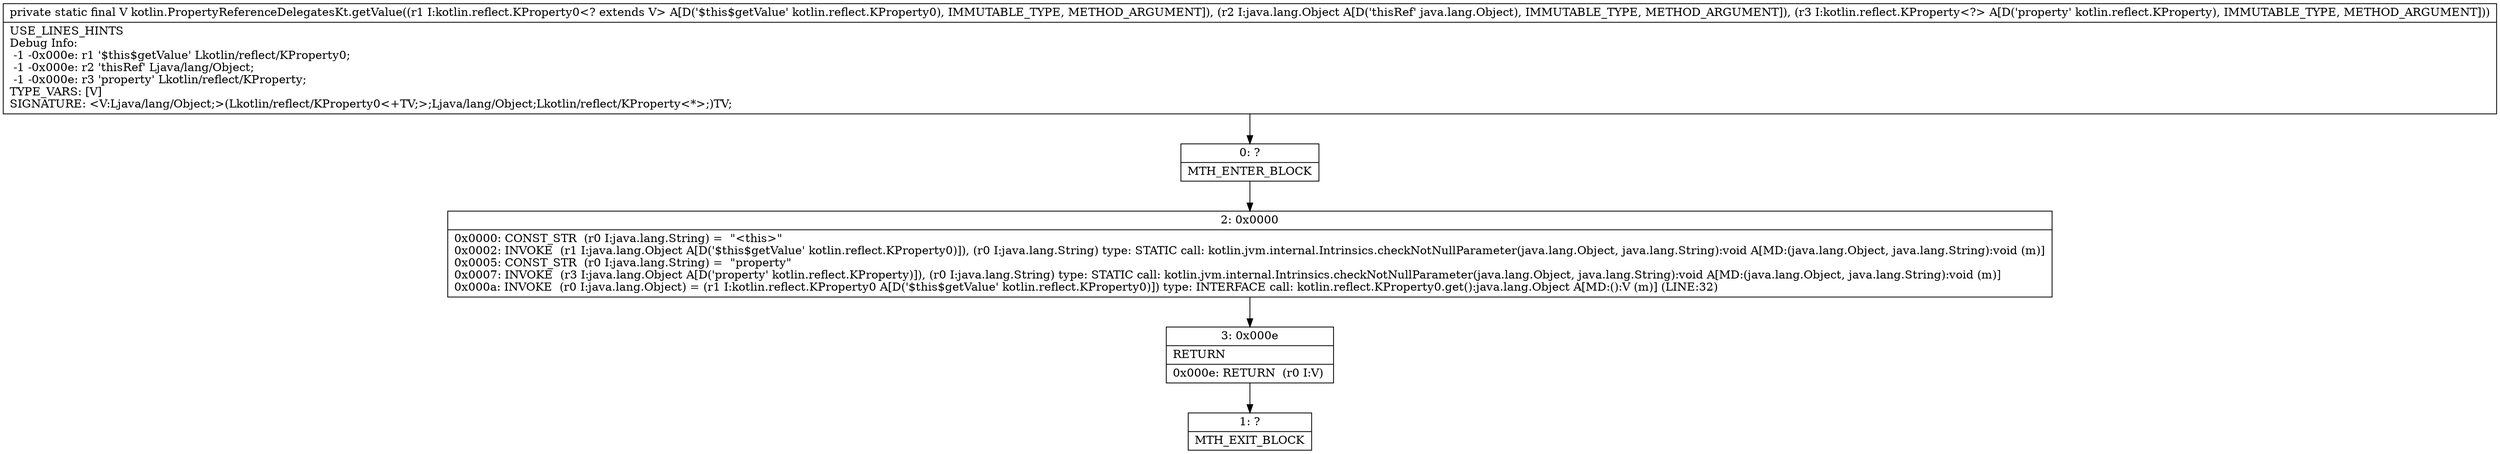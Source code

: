 digraph "CFG forkotlin.PropertyReferenceDelegatesKt.getValue(Lkotlin\/reflect\/KProperty0;Ljava\/lang\/Object;Lkotlin\/reflect\/KProperty;)Ljava\/lang\/Object;" {
Node_0 [shape=record,label="{0\:\ ?|MTH_ENTER_BLOCK\l}"];
Node_2 [shape=record,label="{2\:\ 0x0000|0x0000: CONST_STR  (r0 I:java.lang.String) =  \"\<this\>\" \l0x0002: INVOKE  (r1 I:java.lang.Object A[D('$this$getValue' kotlin.reflect.KProperty0)]), (r0 I:java.lang.String) type: STATIC call: kotlin.jvm.internal.Intrinsics.checkNotNullParameter(java.lang.Object, java.lang.String):void A[MD:(java.lang.Object, java.lang.String):void (m)]\l0x0005: CONST_STR  (r0 I:java.lang.String) =  \"property\" \l0x0007: INVOKE  (r3 I:java.lang.Object A[D('property' kotlin.reflect.KProperty)]), (r0 I:java.lang.String) type: STATIC call: kotlin.jvm.internal.Intrinsics.checkNotNullParameter(java.lang.Object, java.lang.String):void A[MD:(java.lang.Object, java.lang.String):void (m)]\l0x000a: INVOKE  (r0 I:java.lang.Object) = (r1 I:kotlin.reflect.KProperty0 A[D('$this$getValue' kotlin.reflect.KProperty0)]) type: INTERFACE call: kotlin.reflect.KProperty0.get():java.lang.Object A[MD:():V (m)] (LINE:32)\l}"];
Node_3 [shape=record,label="{3\:\ 0x000e|RETURN\l|0x000e: RETURN  (r0 I:V) \l}"];
Node_1 [shape=record,label="{1\:\ ?|MTH_EXIT_BLOCK\l}"];
MethodNode[shape=record,label="{private static final V kotlin.PropertyReferenceDelegatesKt.getValue((r1 I:kotlin.reflect.KProperty0\<? extends V\> A[D('$this$getValue' kotlin.reflect.KProperty0), IMMUTABLE_TYPE, METHOD_ARGUMENT]), (r2 I:java.lang.Object A[D('thisRef' java.lang.Object), IMMUTABLE_TYPE, METHOD_ARGUMENT]), (r3 I:kotlin.reflect.KProperty\<?\> A[D('property' kotlin.reflect.KProperty), IMMUTABLE_TYPE, METHOD_ARGUMENT]))  | USE_LINES_HINTS\lDebug Info:\l  \-1 \-0x000e: r1 '$this$getValue' Lkotlin\/reflect\/KProperty0;\l  \-1 \-0x000e: r2 'thisRef' Ljava\/lang\/Object;\l  \-1 \-0x000e: r3 'property' Lkotlin\/reflect\/KProperty;\lTYPE_VARS: [V]\lSIGNATURE: \<V:Ljava\/lang\/Object;\>(Lkotlin\/reflect\/KProperty0\<+TV;\>;Ljava\/lang\/Object;Lkotlin\/reflect\/KProperty\<*\>;)TV;\l}"];
MethodNode -> Node_0;Node_0 -> Node_2;
Node_2 -> Node_3;
Node_3 -> Node_1;
}

